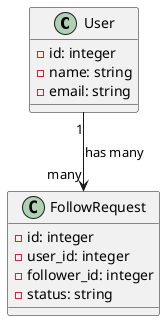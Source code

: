 @startuml Follow Request

class User {
    -id: integer
    -name: string
    -email: string
}

class FollowRequest {
    -id: integer
    -user_id: integer
    -follower_id: integer
    -status: string
}

User "1" --> "many" FollowRequest: has many

@enduml
